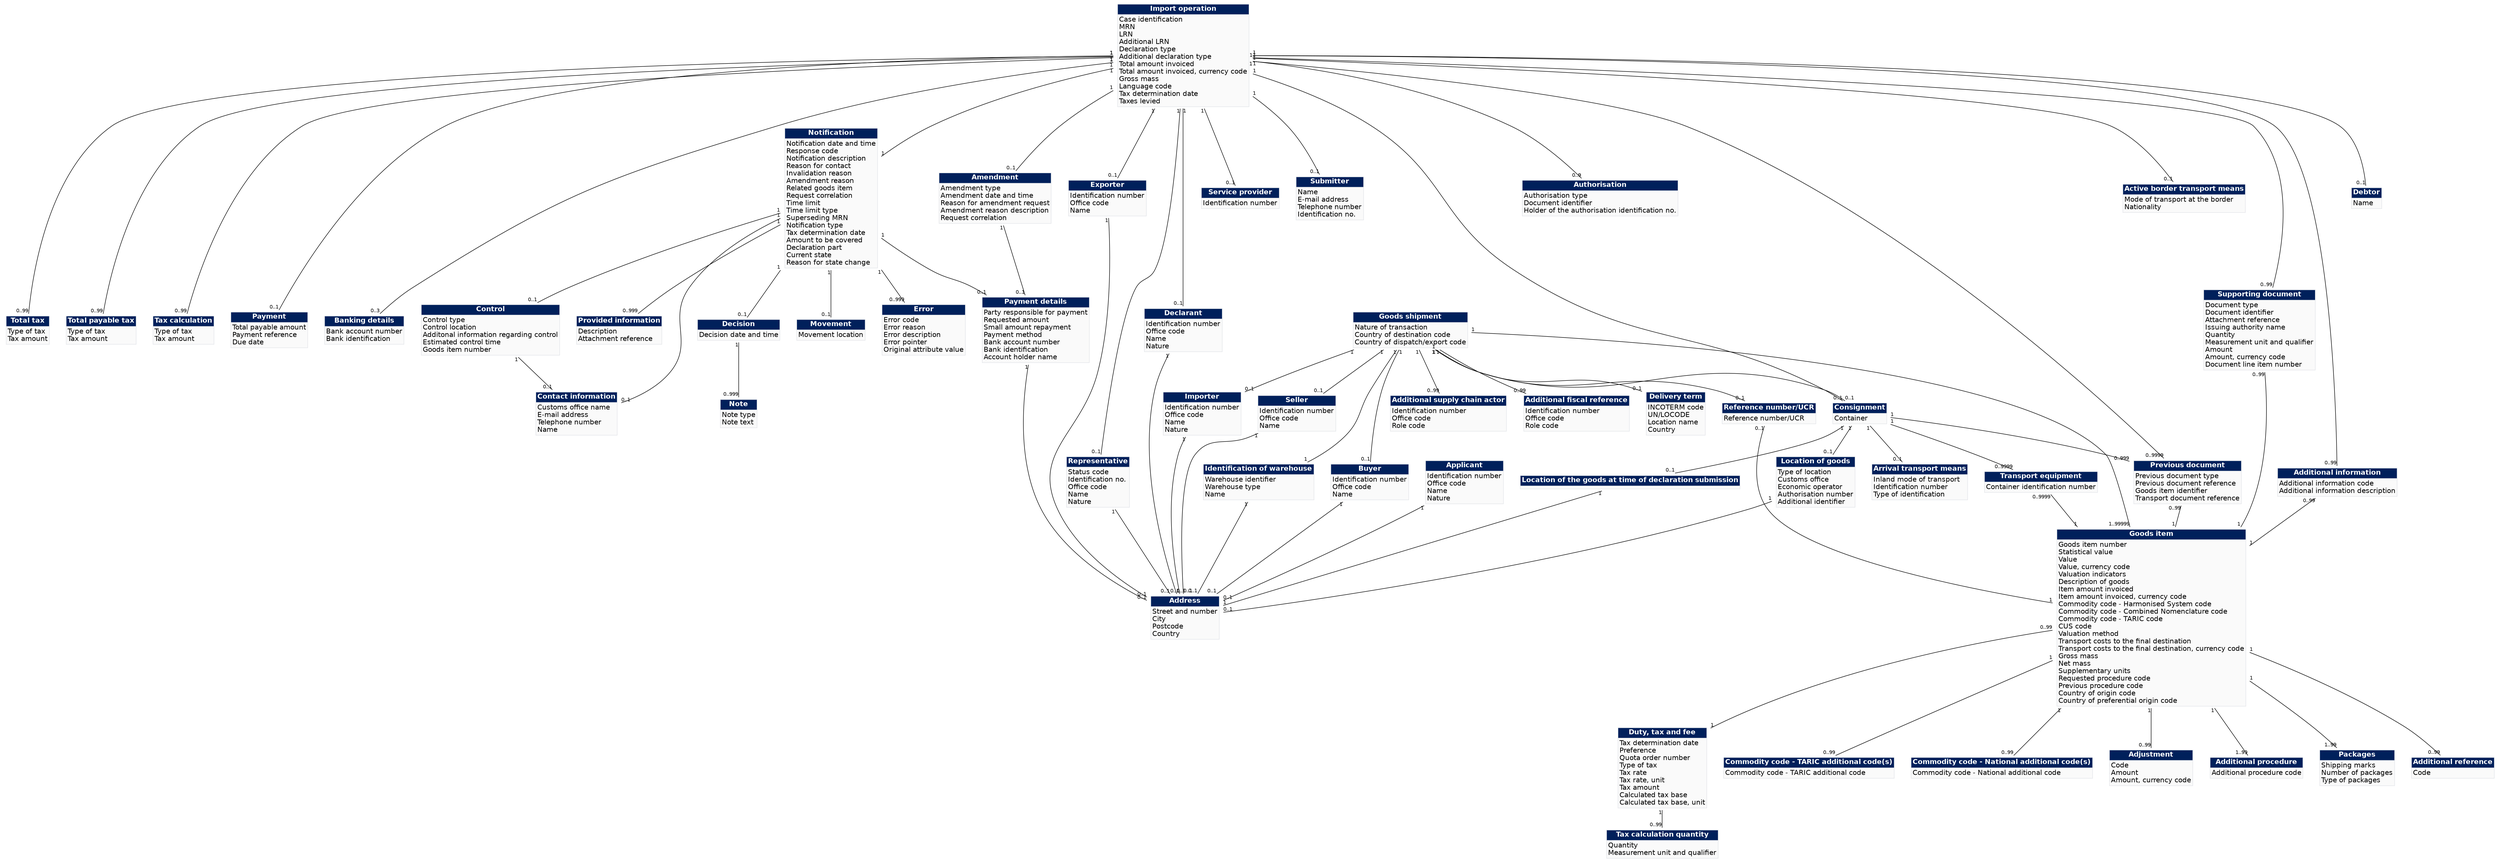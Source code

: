 graph Import2 {
   node [shape=plaintext, fontname = "helvetica"];
	edge [fontname = "helvetica"];
	{rank=same "TotalTax" "TotalPayableTax" "TaxCalculation" "Payment" "Bank" "PaymentDetails"}
	"ImportOperation" [label=<<table border="0" cellspacing="0" cellborder="1" color="#E3E5E9"><tr><td bgcolor="#00205B"><font color="white"><b>Import operation</b></font></td></tr><tr><td bgcolor="#fafafa" align="left">Case identification<br align="left"/>MRN<br align="left"/>LRN<br align="left"/>Additional LRN<br align="left"/>Declaration type<br align="left"/>Additional declaration type<br align="left"/>Total amount invoiced<br align="left"/>Total amount invoiced, currency code<br align="left"/>Gross mass<br align="left"/>Language code<br align="left"/>Tax determination date<br align="left"/>Taxes levied<br align="left"/></td></tr></table>>];
	"Amendment" [label=<<table border="0" cellspacing="0" cellborder="1" color="#E3E5E9"><tr><td bgcolor="#00205B"><font color="white"><b>Amendment</b></font></td></tr><tr><td bgcolor="#fafafa" align="left">Amendment type<br align="left"/>Amendment date and time<br align="left"/>Reason for amendment request<br align="left"/>Amendment reason description<br align="left"/>Request correlation<br align="left"/></td></tr></table>>];
	"ProvidedInfo" [label=<<table border="0" cellspacing="0" cellborder="1" color="#E3E5E9"><tr><td bgcolor="#00205B"><font color="white"><b>Provided information</b></font></td></tr><tr><td bgcolor="#fafafa" align="left">Description<br align="left"/>Attachment reference<br align="left"/></td></tr></table>>];
	"Notification" [label=<<table border="0" cellspacing="0" cellborder="1" color="#E3E5E9"><tr><td bgcolor="#00205B"><font color="white"><b>Notification</b></font></td></tr><tr><td bgcolor="#fafafa" align="left">Notification date and time<br align="left"/>Response code<br align="left"/>Notification description<br align="left"/>Reason for contact<br align="left"/>Invalidation reason<br align="left"/>Amendment reason<br align="left"/>Related goods item<br align="left"/>Request correlation<br align="left"/>Time limit<br align="left"/>Time limit type<br align="left"/>Superseding MRN<br align="left"/>Notification type<br align="left"/>Tax determination date<br align="left"/>Amount to be covered<br align="left"/>Declaration part<br align="left"/>Current state<br align="left"/>Reason for state change<br align="left"/></td></tr></table>>];
	"PaymentDetails" [label=<<table border="0" cellspacing="0" cellborder="1" color="#E3E5E9"><tr><td bgcolor="#00205B"><font color="white"><b>Payment details</b></font></td></tr><tr><td bgcolor="#fafafa" align="left">Party responsible for payment<br align="left"/>Requested amount<br align="left"/>Small amount repayment<br align="left"/>Payment method<br align="left"/>Bank account number<br align="left"/>Bank identification<br align="left"/>Account holder name<br align="left"/></td></tr></table>>];
	"Address" [label=<<table border="0" cellspacing="0" cellborder="1" color="#E3E5E9"><tr><td bgcolor="#00205B"><font color="white"><b>Address</b></font></td></tr><tr><td bgcolor="#fafafa" align="left">Street and number<br align="left"/>City<br align="left"/>Postcode<br align="left"/>Country<br align="left"/></td></tr></table>>];
	"Agent" [label=<<table border="0" cellspacing="0" cellborder="1" color="#E3E5E9"><tr><td bgcolor="#00205B"><font color="white"><b>Representative</b></font></td></tr><tr><td bgcolor="#fafafa" align="left">Status code<br align="left"/>Identification no.<br align="left"/>Office code<br align="left"/>Name<br align="left"/>Nature<br align="left"/></td></tr></table>>];
	"Applicant" [label=<<table border="0" cellspacing="0" cellborder="1" color="#E3E5E9"><tr><td bgcolor="#00205B"><font color="white"><b>Applicant</b></font></td></tr><tr><td bgcolor="#fafafa" align="left">Identification number<br align="left"/>Office code<br align="left"/>Name<br align="left"/>Nature<br align="left"/></td></tr></table>>];
	"Declarant" [label=<<table border="0" cellspacing="0" cellborder="1" color="#E3E5E9"><tr><td bgcolor="#00205B"><font color="white"><b>Declarant</b></font></td></tr><tr><td bgcolor="#fafafa" align="left">Identification number<br align="left"/>Office code<br align="left"/>Name<br align="left"/>Nature<br align="left"/></td></tr></table>>];
	"Exporter" [label=<<table border="0" cellspacing="0" cellborder="1" color="#E3E5E9"><tr><td bgcolor="#00205B"><font color="white"><b>Exporter</b></font></td></tr><tr><td bgcolor="#fafafa" align="left">Identification number<br align="left"/>Office code<br align="left"/>Name<br align="left"/></td></tr></table>>];
	"ServiceProvider" [label=<<table border="0" cellspacing="0" cellborder="1" color="#E3E5E9"><tr><td bgcolor="#00205B"><font color="white"><b>Service provider</b></font></td></tr><tr><td bgcolor="#fafafa" align="left">Identification number<br align="left"/></td></tr></table>>];
	"Submitter" [label=<<table border="0" cellspacing="0" cellborder="1" color="#E3E5E9"><tr><td bgcolor="#00205B"><font color="white"><b>Submitter</b></font></td></tr><tr><td bgcolor="#fafafa" align="left">Name<br align="left"/>E-mail address<br align="left"/>Telephone number<br align="left"/>Identification no.<br align="left"/></td></tr></table>>];
	"SupportingDocument" [label=<<table border="0" cellspacing="0" cellborder="1" color="#E3E5E9"><tr><td bgcolor="#00205B"><font color="white"><b>Supporting document</b></font></td></tr><tr><td bgcolor="#fafafa" align="left">Document type<br align="left"/>Document identifier<br align="left"/>Attachment reference<br align="left"/>Issuing authority name<br align="left"/>Quantity<br align="left"/>Measurement unit and qualifier<br align="left"/>Amount<br align="left"/>Amount, currency code<br align="left"/>Document line item number<br align="left"/></td></tr></table>>];
	"Authorisation" [label=<<table border="0" cellspacing="0" cellborder="1" color="#E3E5E9"><tr><td bgcolor="#00205B"><font color="white"><b>Authorisation</b></font></td></tr><tr><td bgcolor="#fafafa" align="left">Authorisation type<br align="left"/>Document identifier<br align="left"/>Holder of the authorisation identification no.<br align="left"/></td></tr></table>>];
	"AdditionalInformation" [label=<<table border="0" cellspacing="0" cellborder="1" color="#E3E5E9"><tr><td bgcolor="#00205B"><font color="white"><b>Additional information</b></font></td></tr><tr><td bgcolor="#fafafa" align="left">Additional information code<br align="left"/>Additional information description<br align="left"/></td></tr></table>>];
	"DutyTaxFee" [label=<<table border="0" cellspacing="0" cellborder="1" color="#E3E5E9"><tr><td bgcolor="#00205B"><font color="white"><b>Duty, tax and fee</b></font></td></tr><tr><td bgcolor="#fafafa" align="left">Tax determination date<br align="left"/>Preference<br align="left"/>Quota order number<br align="left"/>Type of tax<br align="left"/>Tax rate<br align="left"/>Tax rate, unit<br align="left"/>Tax amount<br align="left"/>Calculated tax base<br align="left"/>Calculated tax base, unit<br align="left"/></td></tr></table>>];
	"BorderTransportMeans" [label=<<table border="0" cellspacing="0" cellborder="1" color="#E3E5E9"><tr><td bgcolor="#00205B"><font color="white"><b>Active border transport means</b></font></td></tr><tr><td bgcolor="#fafafa" align="left">Mode of transport at the border<br align="left"/>Nationality<br align="left"/></td></tr></table>>];
	"PreviousDocument" [label=<<table border="0" cellspacing="0" cellborder="1" color="#E3E5E9"><tr><td bgcolor="#00205B"><font color="white"><b>Previous document</b></font></td></tr><tr><td bgcolor="#fafafa" align="left">Previous document type<br align="left"/>Previous document reference<br align="left"/>Goods item identifier<br align="left"/>Transport document reference<br align="left"/></td></tr></table>>];
	"Consignment" [label=<<table border="0" cellspacing="0" cellborder="1" color="#E3E5E9"><tr><td bgcolor="#00205B"><font color="white"><b>Consignment</b></font></td></tr><tr><td bgcolor="#fafafa" align="left">Container<br align="left"/></td></tr></table>>];
	"Warehouse" [label=<<table border="0" cellspacing="0" cellborder="1" color="#E3E5E9"><tr><td bgcolor="#00205B"><font color="white"><b>Identification of warehouse</b></font></td></tr><tr><td bgcolor="#fafafa" align="left">Warehouse identifier<br align="left"/>Warehouse type<br align="left"/>Name<br align="left"/></td></tr></table>>];
	"GoodsShipment" [label=<<table border="0" cellspacing="0" cellborder="1" color="#E3E5E9"><tr><td bgcolor="#00205B"><font color="white"><b>Goods shipment</b></font></td></tr><tr><td bgcolor="#fafafa" align="left">Nature of transaction<br align="left"/>Country of destination code<br align="left"/>Country of dispatch/export code<br align="left"/></td></tr></table>>];
	"AEOMutualRecognitionParty" [label=<<table border="0" cellspacing="0" cellborder="1" color="#E3E5E9"><tr><td bgcolor="#00205B"><font color="white"><b>Additional supply chain actor</b></font></td></tr><tr><td bgcolor="#fafafa" align="left">Identification number<br align="left"/>Office code<br align="left"/>Role code<br align="left"/></td></tr></table>>];
	"Buyer" [label=<<table border="0" cellspacing="0" cellborder="1" color="#E3E5E9"><tr><td bgcolor="#00205B"><font color="white"><b>Buyer</b></font></td></tr><tr><td bgcolor="#fafafa" align="left">Identification number<br align="left"/>Office code<br align="left"/>Name<br align="left"/></td></tr></table>>];
	"DomesticDutyTaxParty" [label=<<table border="0" cellspacing="0" cellborder="1" color="#E3E5E9"><tr><td bgcolor="#00205B"><font color="white"><b>Additional fiscal reference</b></font></td></tr><tr><td bgcolor="#fafafa" align="left">Identification number<br align="left"/>Office code<br align="left"/>Role code<br align="left"/></td></tr></table>>];
	"Importer" [label=<<table border="0" cellspacing="0" cellborder="1" color="#E3E5E9"><tr><td bgcolor="#00205B"><font color="white"><b>Importer</b></font></td></tr><tr><td bgcolor="#fafafa" align="left">Identification number<br align="left"/>Office code<br align="left"/>Name<br align="left"/>Nature<br align="left"/></td></tr></table>>];
	"Seller" [label=<<table border="0" cellspacing="0" cellborder="1" color="#E3E5E9"><tr><td bgcolor="#00205B"><font color="white"><b>Seller</b></font></td></tr><tr><td bgcolor="#fafafa" align="left">Identification number<br align="left"/>Office code<br align="left"/>Name<br align="left"/></td></tr></table>>];
	"ArrivalTransportMeans" [label=<<table border="0" cellspacing="0" cellborder="1" color="#E3E5E9"><tr><td bgcolor="#00205B"><font color="white"><b>Arrival transport means</b></font></td></tr><tr><td bgcolor="#fafafa" align="left">Inland mode of transport<br align="left"/>Identification number<br align="left"/>Type of identification<br align="left"/></td></tr></table>>];
	"TransportEquipment" [label=<<table border="0" cellspacing="0" cellborder="1" color="#E3E5E9"><tr><td bgcolor="#00205B"><font color="white"><b>Transport equipment</b></font></td></tr><tr><td bgcolor="#fafafa" align="left">Container identification number<br align="left"/></td></tr></table>>];
	"GoodsLocation" [label=<<table border="0" cellspacing="0" cellborder="1" color="#E3E5E9"><tr><td bgcolor="#00205B"><font color="white"><b>Location of goods</b></font></td></tr><tr><td bgcolor="#fafafa" align="left">Type of location<br align="left"/>Customs office<br align="left"/>Economic operator<br align="left"/>Authorisation number<br align="left"/>Additional identifier<br align="left"/></td></tr></table>>];
	"UnloadingLocation" [label=<<table border="0" cellspacing="0" cellborder="1" color="#E3E5E9"><tr><td bgcolor="#00205B"><font color="white"><b>Location of the goods at time of declaration submission</b></font></td></tr><tr><td bgcolor="#fafafa" align="left"></td></tr></table>>];
	"TradeTerms" [label=<<table border="0" cellspacing="0" cellborder="1" color="#E3E5E9"><tr><td bgcolor="#00205B"><font color="white"><b>Delivery term</b></font></td></tr><tr><td bgcolor="#fafafa" align="left">INCOTERM code<br align="left"/>UN/LOCODE<br align="left"/>Location name<br align="left"/>Country<br align="left"/></td></tr></table>>];
	"UCR" [label=<<table border="0" cellspacing="0" cellborder="1" color="#E3E5E9"><tr><td bgcolor="#00205B"><font color="white"><b>Reference number/UCR</b></font></td></tr><tr><td bgcolor="#fafafa" align="left">Reference number/UCR<br align="left"/></td></tr></table>>];
	"GoodsItem" [label=<<table border="0" cellspacing="0" cellborder="1" color="#E3E5E9"><tr><td bgcolor="#00205B"><font color="white"><b>Goods item</b></font></td></tr><tr><td bgcolor="#fafafa" align="left">Goods item number<br align="left"/>Statistical value<br align="left"/>Value<br align="left"/>Value, currency code<br align="left"/>Valuation indicators<br align="left"/>Description of goods<br align="left"/>Item amount invoiced<br align="left"/>Item amount invoiced, currency code<br align="left"/>Commodity code - Harmonised System code<br align="left"/>Commodity code - Combined Nomenclature code<br align="left"/>Commodity code - TARIC code<br align="left"/>CUS code<br align="left"/>Valuation method<br align="left"/>Transport costs to the final destination<br align="left"/>Transport costs to the final destination, currency code<br align="left"/>Gross mass<br align="left"/>Net mass<br align="left"/>Supplementary units<br align="left"/>Requested procedure code<br align="left"/>Previous procedure code<br align="left"/>Country of origin code<br align="left"/>Country of preferential origin code<br align="left"/></td></tr></table>>];
	"TaricAdditional" [label=<<table border="0" cellspacing="0" cellborder="1" color="#E3E5E9"><tr><td bgcolor="#00205B"><font color="white"><b>Commodity code - TARIC additional code(s)</b></font></td></tr><tr><td bgcolor="#fafafa" align="left">Commodity code - TARIC additional code<br align="left"/></td></tr></table>>];
	"NationalAdditional" [label=<<table border="0" cellspacing="0" cellborder="1" color="#E3E5E9"><tr><td bgcolor="#00205B"><font color="white"><b>Commodity code - National additional code(s)</b></font></td></tr><tr><td bgcolor="#fafafa" align="left">Commodity code - National additional code<br align="left"/></td></tr></table>>];
	"SpecificTaxBase" [label=<<table border="0" cellspacing="0" cellborder="1" color="#E3E5E9"><tr><td bgcolor="#00205B"><font color="white"><b>Tax calculation quantity</b></font></td></tr><tr><td bgcolor="#fafafa" align="left">Quantity<br align="left"/>Measurement unit and qualifier<br align="left"/></td></tr></table>>];
	"ChargeDeduction" [label=<<table border="0" cellspacing="0" cellborder="1" color="#E3E5E9"><tr><td bgcolor="#00205B"><font color="white"><b>Adjustment</b></font></td></tr><tr><td bgcolor="#fafafa" align="left">Code<br align="left"/>Amount<br align="left"/>Amount, currency code<br align="left"/></td></tr></table>>];
	"AdditionalProcedure" [label=<<table border="0" cellspacing="0" cellborder="1" color="#E3E5E9"><tr><td bgcolor="#00205B"><font color="white"><b>Additional procedure</b></font></td></tr><tr><td bgcolor="#fafafa" align="left">Additional procedure code<br align="left"/></td></tr></table>>];
	"Packaging" [label=<<table border="0" cellspacing="0" cellborder="1" color="#E3E5E9"><tr><td bgcolor="#00205B"><font color="white"><b>Packages</b></font></td></tr><tr><td bgcolor="#fafafa" align="left">Shipping marks<br align="left"/>Number of packages<br align="left"/>Type of packages<br align="left"/></td></tr></table>>];
	"Decision" [label=<<table border="0" cellspacing="0" cellborder="1" color="#E3E5E9"><tr><td bgcolor="#00205B"><font color="white"><b>Decision</b></font></td></tr><tr><td bgcolor="#fafafa" align="left">Decision date and time<br align="left"/></td></tr></table>>];
	"Note" [label=<<table border="0" cellspacing="0" cellborder="1" color="#E3E5E9"><tr><td bgcolor="#00205B"><font color="white"><b>Note</b></font></td></tr><tr><td bgcolor="#fafafa" align="left">Note type<br align="left"/>Note text<br align="left"/></td></tr></table>>];
	"Control" [label=<<table border="0" cellspacing="0" cellborder="1" color="#E3E5E9"><tr><td bgcolor="#00205B"><font color="white"><b>Control</b></font></td></tr><tr><td bgcolor="#fafafa" align="left">Control type<br align="left"/>Control location<br align="left"/>Additonal information regarding control<br align="left"/>Estimated control time<br align="left"/>Goods item number<br align="left"/></td></tr></table>>];
	"Contact" [label=<<table border="0" cellspacing="0" cellborder="1" color="#E3E5E9"><tr><td bgcolor="#00205B"><font color="white"><b>Contact information</b></font></td></tr><tr><td bgcolor="#fafafa" align="left">Customs office name<br align="left"/>E-mail address<br align="left"/>Telephone number<br align="left"/>Name<br align="left"/></td></tr></table>>];
	"Movement" [label=<<table border="0" cellspacing="0" cellborder="1" color="#E3E5E9"><tr><td bgcolor="#00205B"><font color="white"><b>Movement</b></font></td></tr><tr><td bgcolor="#fafafa" align="left">Movement location<br align="left"/></td></tr></table>>];
	"Error" [label=<<table border="0" cellspacing="0" cellborder="1" color="#E3E5E9"><tr><td bgcolor="#00205B"><font color="white"><b>Error</b></font></td></tr><tr><td bgcolor="#fafafa" align="left">Error code<br align="left"/>Error reason<br align="left"/>Error description<br align="left"/>Error pointer<br align="left"/>Original attribute value<br align="left"/></td></tr></table>>];
	"Debtor" [label=<<table border="0" cellspacing="0" cellborder="1" color="#E3E5E9"><tr><td bgcolor="#00205B"><font color="white"><b>Debtor</b></font></td></tr><tr><td bgcolor="#fafafa" align="left">Name<br align="left"/></td></tr></table>>];
	"TotalTax" [label=<<table border="0" cellspacing="0" cellborder="1" color="#E3E5E9"><tr><td bgcolor="#00205B"><font color="white"><b>Total tax</b></font></td></tr><tr><td bgcolor="#fafafa" align="left">Type of tax<br align="left"/>Tax amount<br align="left"/></td></tr></table>>];
	"TaxCalculation" [label=<<table border="0" cellspacing="0" cellborder="1" color="#E3E5E9"><tr><td bgcolor="#00205B"><font color="white"><b>Tax calculation</b></font></td></tr><tr><td bgcolor="#fafafa" align="left">Type of tax<br align="left"/>Tax amount<br align="left"/></td></tr></table>>];
	"TotalPayableTax" [label=<<table border="0" cellspacing="0" cellborder="1" color="#E3E5E9"><tr><td bgcolor="#00205B"><font color="white"><b>Total payable tax</b></font></td></tr><tr><td bgcolor="#fafafa" align="left">Type of tax<br align="left"/>Tax amount<br align="left"/></td></tr></table>>];
	"Payment" [label=<<table border="0" cellspacing="0" cellborder="1" color="#E3E5E9"><tr><td bgcolor="#00205B"><font color="white"><b>Payment</b></font></td></tr><tr><td bgcolor="#fafafa" align="left">Total payable amount<br align="left"/>Payment reference<br align="left"/>Due date<br align="left"/></td></tr></table>>];
	"Bank" [label=<<table border="0" cellspacing="0" cellborder="1" color="#E3E5E9"><tr><td bgcolor="#00205B"><font color="white"><b>Banking details</b></font></td></tr><tr><td bgcolor="#fafafa" align="left">Bank account number<br align="left"/>Bank identification<br align="left"/></td></tr></table>>];
	"AdditionalReference" [label=<<table border="0" cellspacing="0" cellborder="1" color="#E3E5E9"><tr><td bgcolor="#00205B"><font color="white"><b>Additional reference</b></font></td></tr><tr><td bgcolor="#fafafa" align="left">Code<br align="left"/></td></tr></table>>];
	"ImportOperation" -- "Declarant" [headlabel="0..1", taillabel="1" fontsize=10]
	"ImportOperation" -- "Exporter" [headlabel="0..1", taillabel="1" fontsize=10]
	"ImportOperation" -- "Agent" [headlabel="0..1", taillabel="1" fontsize=10]
	"ImportOperation" -- "ServiceProvider" [headlabel="0..1", taillabel="1" fontsize=10]
	"ImportOperation" -- "Debtor" [headlabel="0..1", taillabel="1" fontsize=10]
	"ImportOperation" -- "Submitter" [headlabel="0..1", taillabel="1" fontsize=10]
	"ImportOperation" -- "BorderTransportMeans" [headlabel="0..1", taillabel="1" fontsize=10]
	"ImportOperation" -- "Consignment" [headlabel="0..1", taillabel="1" fontsize=10]
	"ImportOperation" -- "SupportingDocument" [headlabel="0..99", taillabel="1" fontsize=10]
	"ImportOperation" -- "Authorisation" [headlabel="0..9", taillabel="1" fontsize=10]
	"ImportOperation" -- "PreviousDocument" [headlabel="0..9999", taillabel="1" fontsize=10]
	"ImportOperation" -- "AdditionalInformation" [headlabel="0..99", taillabel="1" fontsize=10]
	"ImportOperation" -- "Amendment" [headlabel="0..1", taillabel="1" fontsize=10]
	"ImportOperation" -- "Notification" [headlabel="1", taillabel="1" fontsize=10]
	"ImportOperation" -- "TotalTax" [headlabel="0..99", taillabel="1" fontsize=10]
	"ImportOperation" -- "TotalPayableTax" [headlabel="0..99", taillabel="1" fontsize=10]
	"ImportOperation" -- "TaxCalculation" [headlabel="0..99", taillabel="1" fontsize=10]
	"ImportOperation" -- "Payment" [headlabel="0..1", taillabel="1" fontsize=10]
	"Notification" -- "PaymentDetails" [headlabel="0..1", taillabel="1" fontsize=10]
	"Amendment" -- "PaymentDetails" [headlabel="0..1", taillabel="1" fontsize=10]
	"ImportOperation" -- "Bank" [headlabel="0..3", taillabel="1" fontsize=10]
	"Notification" -- "Contact" [headlabel="0..1", taillabel="1" fontsize=10]
	"Control" -- "Contact" [headlabel="0..1", taillabel="1" fontsize=10]
	"Notification" -- "Control" [headlabel="0..1", taillabel="1" fontsize=10]
	"Notification" -- "Movement" [headlabel="0..1", taillabel="1" fontsize=10]
	"Notification" -- "Decision" [headlabel="0..1", taillabel="1" fontsize=10]
	"Notification" -- "ProvidedInfo" [headlabel="0..999", taillabel="1" fontsize=10]
	"Notification" -- "Error" [headlabel="0..999", taillabel="1" fontsize=10]
	"Decision" -- "Note" [headlabel="0..999", taillabel="1" fontsize=10]
	"GoodsShipment" -- "Consignment" [headlabel="0..1", taillabel="1" fontsize=10]
	"GoodsShipment" -- "GoodsItem" [headlabel="1..99999", taillabel="1" fontsize=10]
	"GoodsShipment" -- "UCR" [headlabel="0..1", taillabel="1" fontsize=10]
	"GoodsShipment" -- "AEOMutualRecognitionParty" [headlabel="0..99", taillabel="1" fontsize=10]
	"GoodsShipment" -- "Buyer" [headlabel="0..1", taillabel="1" fontsize=10]
	"GoodsShipment" -- "DomesticDutyTaxParty" [headlabel="0..99", taillabel="1" fontsize=10]
	"GoodsShipment" -- "Importer" [headlabel="0..1", taillabel="1" fontsize=10]
	"GoodsShipment" -- "Seller" [headlabel="0..1", taillabel="1" fontsize=10]
	"GoodsShipment" -- "TradeTerms" [headlabel="0..1", taillabel="1" fontsize=10]
	"GoodsShipment" -- "Warehouse" [headlabel="1", taillabel="1" fontsize=10]
	"TransportEquipment" -- "GoodsItem" [headlabel="1", taillabel="0..9999" fontsize=10]
	"SupportingDocument" -- "GoodsItem" [headlabel="1", taillabel="0..99" fontsize=10]
	"GoodsItem" -- "AdditionalReference" [headlabel="0..99", taillabel="1" fontsize=10]
	"AdditionalInformation" -- "GoodsItem" [headlabel="1", taillabel="0..99" fontsize=10]
	"PreviousDocument" -- "GoodsItem" [headlabel="1", taillabel="0..99" fontsize=10]
	"GoodsItem" -- "AdditionalProcedure" [headlabel="1..99", taillabel="1" fontsize=10]
	"GoodsItem" -- "TaricAdditional" [headlabel="0..99", taillabel="1" fontsize=10]
	"GoodsItem" -- "NationalAdditional" [headlabel="0..99", taillabel="1" fontsize=10]
	"GoodsItem" -- "Packaging" [headlabel="1..99", taillabel="1" fontsize=10]
	"GoodsItem" -- "DutyTaxFee" [headlabel="1", taillabel="0..99" fontsize=10]
	"DutyTaxFee" -- "SpecificTaxBase" [headlabel="0..99", taillabel="1" fontsize=10]
	"GoodsItem" -- "ChargeDeduction" [headlabel="0..99", taillabel="1" fontsize=10]
	"UCR" -- "GoodsItem" [headlabel="1", taillabel="0..1" fontsize=10]
	"Consignment" -- "GoodsLocation" [headlabel="0..1", taillabel="1" fontsize=10]
	"Consignment" -- "UnloadingLocation" [headlabel="0..1", taillabel="1" fontsize=10]
	"Consignment" -- "ArrivalTransportMeans" [headlabel="0..1", taillabel="1" fontsize=10]
	"Consignment" -- "TransportEquipment" [headlabel="0..9999", taillabel="1" fontsize=10]
	"Consignment" -- "PreviousDocument" [headlabel="0..999", taillabel="1" fontsize=10]
	"Applicant" -- "Address" [headlabel="0..1", taillabel="1" fontsize=10]
	"Buyer" -- "Address" [headlabel="0..1", taillabel="1" fontsize=10]
	"Declarant" -- "Address" [headlabel="0..1", taillabel="1" fontsize=10]
	"Exporter" -- "Address" [headlabel="0..1", taillabel="1" fontsize=10]
	"GoodsLocation" -- "Address" [headlabel="0..1", taillabel="1" fontsize=10]
	"Importer" -- "Address" [headlabel="0..1", taillabel="1" fontsize=10]
	"PaymentDetails" -- "Address" [headlabel="0..1", taillabel="1" fontsize=10]
	"Agent" -- "Address" [headlabel="0..1", taillabel="1" fontsize=10]
	"Seller" -- "Address" [headlabel="0..1", taillabel="1" fontsize=10]
	"UnloadingLocation" -- "Address" [headlabel="1", taillabel="1" fontsize=10]
	"Warehouse" -- "Address" [headlabel="0..1", taillabel="1" fontsize=10]

	// Adjust the layout, not real connections
	"ServiceProvider" -- "GoodsShipment" [style=invis]
	"Notification" -- "Consignment" [style=invis]
}